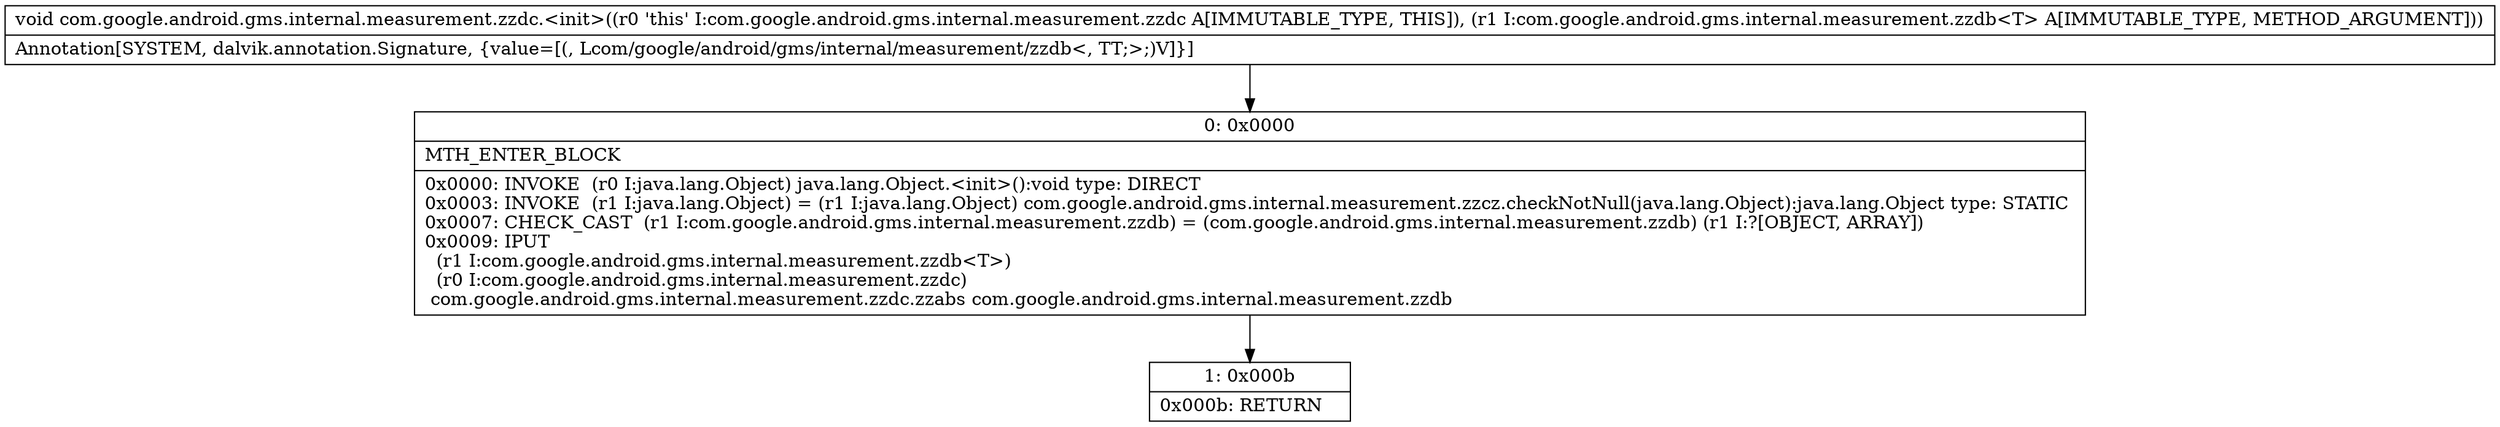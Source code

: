 digraph "CFG forcom.google.android.gms.internal.measurement.zzdc.\<init\>(Lcom\/google\/android\/gms\/internal\/measurement\/zzdb;)V" {
Node_0 [shape=record,label="{0\:\ 0x0000|MTH_ENTER_BLOCK\l|0x0000: INVOKE  (r0 I:java.lang.Object) java.lang.Object.\<init\>():void type: DIRECT \l0x0003: INVOKE  (r1 I:java.lang.Object) = (r1 I:java.lang.Object) com.google.android.gms.internal.measurement.zzcz.checkNotNull(java.lang.Object):java.lang.Object type: STATIC \l0x0007: CHECK_CAST  (r1 I:com.google.android.gms.internal.measurement.zzdb) = (com.google.android.gms.internal.measurement.zzdb) (r1 I:?[OBJECT, ARRAY]) \l0x0009: IPUT  \l  (r1 I:com.google.android.gms.internal.measurement.zzdb\<T\>)\l  (r0 I:com.google.android.gms.internal.measurement.zzdc)\l com.google.android.gms.internal.measurement.zzdc.zzabs com.google.android.gms.internal.measurement.zzdb \l}"];
Node_1 [shape=record,label="{1\:\ 0x000b|0x000b: RETURN   \l}"];
MethodNode[shape=record,label="{void com.google.android.gms.internal.measurement.zzdc.\<init\>((r0 'this' I:com.google.android.gms.internal.measurement.zzdc A[IMMUTABLE_TYPE, THIS]), (r1 I:com.google.android.gms.internal.measurement.zzdb\<T\> A[IMMUTABLE_TYPE, METHOD_ARGUMENT]))  | Annotation[SYSTEM, dalvik.annotation.Signature, \{value=[(, Lcom\/google\/android\/gms\/internal\/measurement\/zzdb\<, TT;\>;)V]\}]\l}"];
MethodNode -> Node_0;
Node_0 -> Node_1;
}

